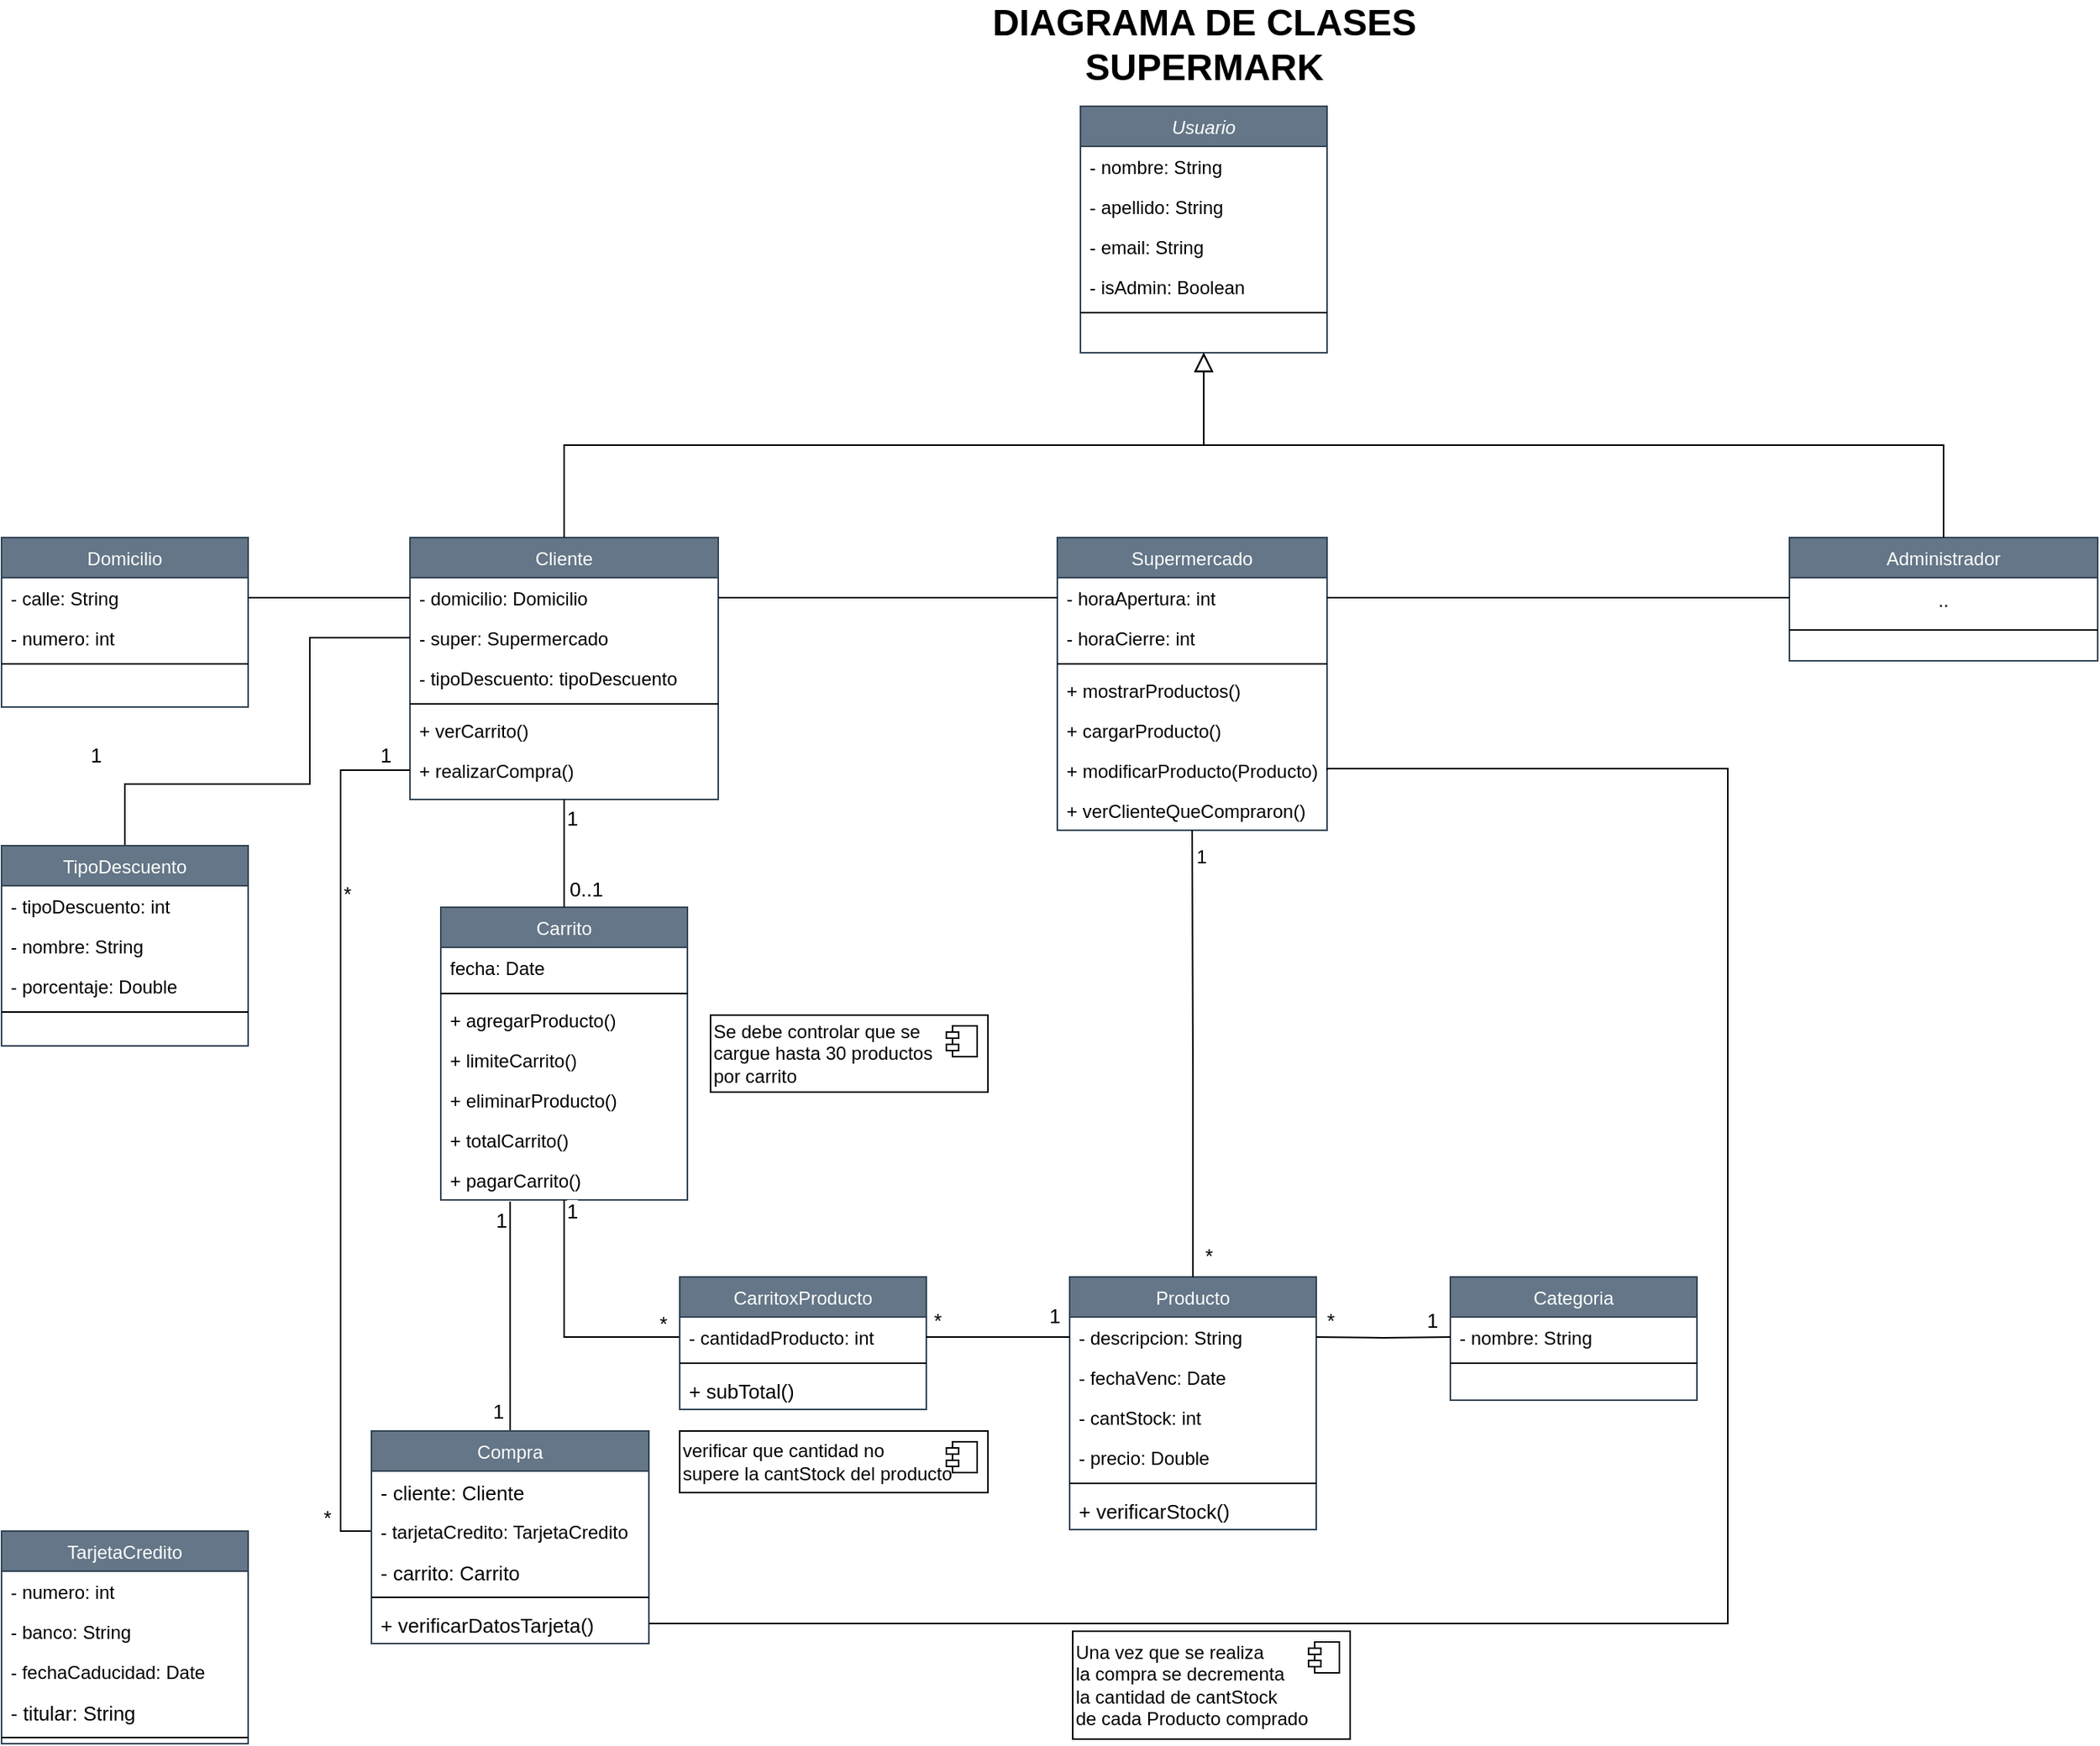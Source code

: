 <mxfile version="20.0.4" type="google" pages="2"><diagram id="CCpbAfDqd2TmnJ3RHXXH" name="Punto 1"><mxGraphModel grid="1" page="1" gridSize="10" guides="1" tooltips="1" connect="1" arrows="1" fold="1" pageScale="1" pageWidth="827" pageHeight="1169" math="0" shadow="0"><root><mxCell id="0"/><mxCell id="1" parent="0"/><mxCell id="dWWlrcv02qmnVBoVdoFN-1" value="Usuario" style="swimlane;fontStyle=2;align=center;verticalAlign=top;childLayout=stackLayout;horizontal=1;startSize=26;horizontalStack=0;resizeParent=1;resizeLast=0;collapsible=1;marginBottom=0;rounded=0;shadow=0;strokeWidth=1;fillColor=#647687;fontColor=#ffffff;strokeColor=#314354;" vertex="1" parent="1"><mxGeometry x="-100" y="80" width="160" height="160" as="geometry"><mxRectangle x="230" y="140" width="160" height="26" as="alternateBounds"/></mxGeometry></mxCell><mxCell id="dWWlrcv02qmnVBoVdoFN-3" value="- nombre: String" style="text;align=left;verticalAlign=top;spacingLeft=4;spacingRight=4;overflow=hidden;rotatable=0;points=[[0,0.5],[1,0.5]];portConstraint=eastwest;rounded=0;shadow=0;html=0;" vertex="1" parent="dWWlrcv02qmnVBoVdoFN-1"><mxGeometry y="26" width="160" height="26" as="geometry"/></mxCell><mxCell id="iOWNZBexjOtpnHDRhITv-1" value="- apellido: String" style="text;strokeColor=none;fillColor=none;align=left;verticalAlign=top;spacingLeft=4;spacingRight=4;overflow=hidden;rotatable=0;points=[[0,0.5],[1,0.5]];portConstraint=eastwest;fontSize=12;" vertex="1" parent="dWWlrcv02qmnVBoVdoFN-1"><mxGeometry y="52" width="160" height="26" as="geometry"/></mxCell><mxCell id="fjFXUrMEq2jwdUbusyd3-1" value="- email: String" style="text;strokeColor=none;fillColor=none;align=left;verticalAlign=top;spacingLeft=4;spacingRight=4;overflow=hidden;rotatable=0;points=[[0,0.5],[1,0.5]];portConstraint=eastwest;" vertex="1" parent="dWWlrcv02qmnVBoVdoFN-1"><mxGeometry y="78" width="160" height="26" as="geometry"/></mxCell><mxCell id="iOWNZBexjOtpnHDRhITv-2" value="- isAdmin: Boolean" style="text;strokeColor=none;fillColor=none;align=left;verticalAlign=top;spacingLeft=4;spacingRight=4;overflow=hidden;rotatable=0;points=[[0,0.5],[1,0.5]];portConstraint=eastwest;fontSize=12;" vertex="1" parent="dWWlrcv02qmnVBoVdoFN-1"><mxGeometry y="104" width="160" height="26" as="geometry"/></mxCell><mxCell id="dWWlrcv02qmnVBoVdoFN-5" value="" style="line;html=1;strokeWidth=1;align=left;verticalAlign=middle;spacingTop=-1;spacingLeft=3;spacingRight=3;rotatable=0;labelPosition=right;points=[];portConstraint=eastwest;" vertex="1" parent="dWWlrcv02qmnVBoVdoFN-1"><mxGeometry y="130" width="160" height="8" as="geometry"/></mxCell><mxCell id="dWWlrcv02qmnVBoVdoFN-7" value="Administrador" style="swimlane;fontStyle=0;align=center;verticalAlign=top;childLayout=stackLayout;horizontal=1;startSize=26;horizontalStack=0;resizeParent=1;resizeLast=0;collapsible=1;marginBottom=0;rounded=0;shadow=0;strokeWidth=1;fillColor=#647687;fontColor=#ffffff;strokeColor=#314354;" vertex="1" parent="1"><mxGeometry x="360" y="360" width="200" height="80" as="geometry"><mxRectangle x="130" y="380" width="160" height="26" as="alternateBounds"/></mxGeometry></mxCell><mxCell id="JMa5ajJWFHiv2wUSG5qd-1" value=".." style="text;html=1;strokeColor=none;fillColor=none;align=center;verticalAlign=middle;whiteSpace=wrap;rounded=0;" vertex="1" parent="dWWlrcv02qmnVBoVdoFN-7"><mxGeometry y="26" width="200" height="30" as="geometry"/></mxCell><mxCell id="dWWlrcv02qmnVBoVdoFN-10" value="" style="line;html=1;strokeWidth=1;align=left;verticalAlign=middle;spacingTop=-1;spacingLeft=3;spacingRight=3;rotatable=0;labelPosition=right;points=[];portConstraint=eastwest;" vertex="1" parent="dWWlrcv02qmnVBoVdoFN-7"><mxGeometry y="56" width="200" height="8" as="geometry"/></mxCell><mxCell id="dWWlrcv02qmnVBoVdoFN-13" value="" style="endArrow=block;endSize=10;endFill=0;shadow=0;strokeWidth=1;rounded=0;edgeStyle=elbowEdgeStyle;elbow=vertical;" edge="1" parent="1" source="dWWlrcv02qmnVBoVdoFN-7" target="dWWlrcv02qmnVBoVdoFN-1"><mxGeometry width="160" relative="1" as="geometry"><mxPoint x="-440" y="203" as="sourcePoint"/><mxPoint x="-440" y="203" as="targetPoint"/></mxGeometry></mxCell><mxCell id="dWWlrcv02qmnVBoVdoFN-14" value="Cliente" style="swimlane;fontStyle=0;align=center;verticalAlign=top;childLayout=stackLayout;horizontal=1;startSize=26;horizontalStack=0;resizeParent=1;resizeLast=0;collapsible=1;marginBottom=0;rounded=0;shadow=0;strokeWidth=1;fillColor=#647687;fontColor=#ffffff;strokeColor=#314354;" vertex="1" parent="1"><mxGeometry x="-535" y="360" width="200" height="170" as="geometry"><mxRectangle x="340" y="380" width="170" height="26" as="alternateBounds"/></mxGeometry></mxCell><mxCell id="s6qBb5RKFQmFkV898ida-14" value="- domicilio: Domicilio" style="text;strokeColor=none;fillColor=none;align=left;verticalAlign=top;spacingLeft=4;spacingRight=4;overflow=hidden;rotatable=0;points=[[0,0.5],[1,0.5]];portConstraint=eastwest;" vertex="1" parent="dWWlrcv02qmnVBoVdoFN-14"><mxGeometry y="26" width="200" height="26" as="geometry"/></mxCell><mxCell id="dWWlrcv02qmnVBoVdoFN-15" value="- super: Supermercado" style="text;align=left;verticalAlign=top;spacingLeft=4;spacingRight=4;overflow=hidden;rotatable=0;points=[[0,0.5],[1,0.5]];portConstraint=eastwest;" vertex="1" parent="dWWlrcv02qmnVBoVdoFN-14"><mxGeometry y="52" width="200" height="26" as="geometry"/></mxCell><mxCell id="MWofUJ8R23mKpoAJQUxf-37" value="- tipoDescuento: tipoDescuento" style="text;strokeColor=none;fillColor=none;align=left;verticalAlign=top;spacingLeft=4;spacingRight=4;overflow=hidden;rotatable=0;points=[[0,0.5],[1,0.5]];portConstraint=eastwest;fontSize=12;" vertex="1" parent="dWWlrcv02qmnVBoVdoFN-14"><mxGeometry y="78" width="200" height="26" as="geometry"/></mxCell><mxCell id="dWWlrcv02qmnVBoVdoFN-16" value="" style="line;html=1;strokeWidth=1;align=left;verticalAlign=middle;spacingTop=-1;spacingLeft=3;spacingRight=3;rotatable=0;labelPosition=right;points=[];portConstraint=eastwest;" vertex="1" parent="dWWlrcv02qmnVBoVdoFN-14"><mxGeometry y="104" width="200" height="8" as="geometry"/></mxCell><mxCell id="s6qBb5RKFQmFkV898ida-41" value="+ verCarrito()" style="text;strokeColor=none;fillColor=none;align=left;verticalAlign=top;spacingLeft=4;spacingRight=4;overflow=hidden;rotatable=0;points=[[0,0.5],[1,0.5]];portConstraint=eastwest;fontSize=12;" vertex="1" parent="dWWlrcv02qmnVBoVdoFN-14"><mxGeometry y="112" width="200" height="26" as="geometry"/></mxCell><mxCell id="s6qBb5RKFQmFkV898ida-43" value="+ realizarCompra()" style="text;strokeColor=none;fillColor=none;align=left;verticalAlign=top;spacingLeft=4;spacingRight=4;overflow=hidden;rotatable=0;points=[[0,0.5],[1,0.5]];portConstraint=eastwest;fontSize=12;" vertex="1" parent="dWWlrcv02qmnVBoVdoFN-14"><mxGeometry y="138" width="200" height="26" as="geometry"/></mxCell><mxCell id="dWWlrcv02qmnVBoVdoFN-17" value="" style="endArrow=block;endSize=10;endFill=0;shadow=0;strokeWidth=1;rounded=0;edgeStyle=elbowEdgeStyle;elbow=vertical;exitX=0.5;exitY=0;exitDx=0;exitDy=0;" edge="1" parent="1" source="dWWlrcv02qmnVBoVdoFN-14" target="dWWlrcv02qmnVBoVdoFN-1"><mxGeometry width="160" relative="1" as="geometry"><mxPoint x="-200" y="330" as="sourcePoint"/><mxPoint x="-330" y="271" as="targetPoint"/></mxGeometry></mxCell><mxCell id="dWWlrcv02qmnVBoVdoFN-18" value="Carrito" style="swimlane;fontStyle=0;align=center;verticalAlign=top;childLayout=stackLayout;horizontal=1;startSize=26;horizontalStack=0;resizeParent=1;resizeLast=0;collapsible=1;marginBottom=0;rounded=0;shadow=0;strokeWidth=1;fillColor=#647687;fontColor=#ffffff;strokeColor=#314354;" vertex="1" parent="1"><mxGeometry x="-515" y="600" width="160" height="190" as="geometry"><mxRectangle x="550" y="140" width="160" height="26" as="alternateBounds"/></mxGeometry></mxCell><mxCell id="dWWlrcv02qmnVBoVdoFN-20" value="fecha: Date" style="text;align=left;verticalAlign=top;spacingLeft=4;spacingRight=4;overflow=hidden;rotatable=0;points=[[0,0.5],[1,0.5]];portConstraint=eastwest;rounded=0;shadow=0;html=0;" vertex="1" parent="dWWlrcv02qmnVBoVdoFN-18"><mxGeometry y="26" width="160" height="26" as="geometry"/></mxCell><mxCell id="dWWlrcv02qmnVBoVdoFN-24" value="" style="line;html=1;strokeWidth=1;align=left;verticalAlign=middle;spacingTop=-1;spacingLeft=3;spacingRight=3;rotatable=0;labelPosition=right;points=[];portConstraint=eastwest;" vertex="1" parent="dWWlrcv02qmnVBoVdoFN-18"><mxGeometry y="52" width="160" height="8" as="geometry"/></mxCell><mxCell id="MWofUJ8R23mKpoAJQUxf-51" value="+ agregarProducto()" style="text;strokeColor=none;fillColor=none;align=left;verticalAlign=top;spacingLeft=4;spacingRight=4;overflow=hidden;rotatable=0;points=[[0,0.5],[1,0.5]];portConstraint=eastwest;fontSize=12;" vertex="1" parent="dWWlrcv02qmnVBoVdoFN-18"><mxGeometry y="60" width="160" height="26" as="geometry"/></mxCell><mxCell id="MWofUJ8R23mKpoAJQUxf-59" value="+ limiteCarrito()" style="text;strokeColor=none;fillColor=none;align=left;verticalAlign=top;spacingLeft=4;spacingRight=4;overflow=hidden;rotatable=0;points=[[0,0.5],[1,0.5]];portConstraint=eastwest;fontSize=12;fontColor=#000000;" vertex="1" parent="dWWlrcv02qmnVBoVdoFN-18"><mxGeometry y="86" width="160" height="26" as="geometry"/></mxCell><mxCell id="MWofUJ8R23mKpoAJQUxf-52" value="+ eliminarProducto()" style="text;strokeColor=none;fillColor=none;align=left;verticalAlign=top;spacingLeft=4;spacingRight=4;overflow=hidden;rotatable=0;points=[[0,0.5],[1,0.5]];portConstraint=eastwest;fontSize=12;" vertex="1" parent="dWWlrcv02qmnVBoVdoFN-18"><mxGeometry y="112" width="160" height="26" as="geometry"/></mxCell><mxCell id="dWWlrcv02qmnVBoVdoFN-26" value="+ totalCarrito()" style="text;align=left;verticalAlign=top;spacingLeft=4;spacingRight=4;overflow=hidden;rotatable=0;points=[[0,0.5],[1,0.5]];portConstraint=eastwest;" vertex="1" parent="dWWlrcv02qmnVBoVdoFN-18"><mxGeometry y="138" width="160" height="26" as="geometry"/></mxCell><mxCell id="MWofUJ8R23mKpoAJQUxf-50" value="+ pagarCarrito()" style="text;strokeColor=none;fillColor=none;align=left;verticalAlign=top;spacingLeft=4;spacingRight=4;overflow=hidden;rotatable=0;points=[[0,0.5],[1,0.5]];portConstraint=eastwest;fontSize=12;" vertex="1" parent="dWWlrcv02qmnVBoVdoFN-18"><mxGeometry y="164" width="160" height="26" as="geometry"/></mxCell><mxCell id="dWWlrcv02qmnVBoVdoFN-27" value="" style="endArrow=none;shadow=0;strokeWidth=1;rounded=0;endFill=0;edgeStyle=elbowEdgeStyle;elbow=vertical;exitX=0.5;exitY=1;exitDx=0;exitDy=0;entryX=0.5;entryY=0;entryDx=0;entryDy=0;startArrow=none;startFill=0;" edge="1" parent="1" source="dWWlrcv02qmnVBoVdoFN-14" target="dWWlrcv02qmnVBoVdoFN-18"><mxGeometry x="0.5" y="41" relative="1" as="geometry"><mxPoint x="-260" y="192" as="sourcePoint"/><mxPoint x="-100" y="192" as="targetPoint"/><mxPoint x="-40" y="32" as="offset"/></mxGeometry></mxCell><mxCell id="s6qBb5RKFQmFkV898ida-15" value="&lt;font style=&quot;font-size: 13px;&quot;&gt;1&lt;/font&gt;" style="edgeLabel;html=1;align=center;verticalAlign=middle;resizable=0;points=[];fontSize=13;" connectable="0" vertex="1" parent="dWWlrcv02qmnVBoVdoFN-27"><mxGeometry x="-0.706" relative="1" as="geometry"><mxPoint x="5" y="1" as="offset"/></mxGeometry></mxCell><mxCell id="s6qBb5RKFQmFkV898ida-16" value="0..1" style="edgeLabel;html=1;align=center;verticalAlign=middle;resizable=0;points=[];fontSize=13;" connectable="0" vertex="1" parent="dWWlrcv02qmnVBoVdoFN-27"><mxGeometry x="0.647" y="1" relative="1" as="geometry"><mxPoint x="13" as="offset"/></mxGeometry></mxCell><mxCell id="dWWlrcv02qmnVBoVdoFN-30" value="Supermercado" style="swimlane;fontStyle=0;align=center;verticalAlign=top;childLayout=stackLayout;horizontal=1;startSize=26;horizontalStack=0;resizeParent=1;resizeLast=0;collapsible=1;marginBottom=0;rounded=0;shadow=0;strokeWidth=1;fillColor=#647687;fontColor=#ffffff;strokeColor=#314354;" vertex="1" parent="1"><mxGeometry x="-115" y="360" width="175" height="190" as="geometry"><mxRectangle x="550" y="140" width="160" height="26" as="alternateBounds"/></mxGeometry></mxCell><mxCell id="dWWlrcv02qmnVBoVdoFN-32" value="- horaApertura: int" style="text;align=left;verticalAlign=top;spacingLeft=4;spacingRight=4;overflow=hidden;rotatable=0;points=[[0,0.5],[1,0.5]];portConstraint=eastwest;rounded=0;shadow=0;html=0;" vertex="1" parent="dWWlrcv02qmnVBoVdoFN-30"><mxGeometry y="26" width="175" height="26" as="geometry"/></mxCell><mxCell id="dWWlrcv02qmnVBoVdoFN-33" value="- horaCierre: int" style="text;align=left;verticalAlign=top;spacingLeft=4;spacingRight=4;overflow=hidden;rotatable=0;points=[[0,0.5],[1,0.5]];portConstraint=eastwest;rounded=0;shadow=0;html=0;" vertex="1" parent="dWWlrcv02qmnVBoVdoFN-30"><mxGeometry y="52" width="175" height="26" as="geometry"/></mxCell><mxCell id="dWWlrcv02qmnVBoVdoFN-36" value="" style="line;html=1;strokeWidth=1;align=left;verticalAlign=middle;spacingTop=-1;spacingLeft=3;spacingRight=3;rotatable=0;labelPosition=right;points=[];portConstraint=eastwest;" vertex="1" parent="dWWlrcv02qmnVBoVdoFN-30"><mxGeometry y="78" width="175" height="8" as="geometry"/></mxCell><mxCell id="dWWlrcv02qmnVBoVdoFN-37" value="+ mostrarProductos()" style="text;align=left;verticalAlign=top;spacingLeft=4;spacingRight=4;overflow=hidden;rotatable=0;points=[[0,0.5],[1,0.5]];portConstraint=eastwest;" vertex="1" parent="dWWlrcv02qmnVBoVdoFN-30"><mxGeometry y="86" width="175" height="26" as="geometry"/></mxCell><mxCell id="dWWlrcv02qmnVBoVdoFN-11" value="+ cargarProducto()" style="text;align=left;verticalAlign=top;spacingLeft=4;spacingRight=4;overflow=hidden;rotatable=0;points=[[0,0.5],[1,0.5]];portConstraint=eastwest;fontStyle=0" vertex="1" parent="dWWlrcv02qmnVBoVdoFN-30"><mxGeometry y="112" width="175" height="26" as="geometry"/></mxCell><mxCell id="dWWlrcv02qmnVBoVdoFN-12" value="+ modificarProducto(Producto)" style="text;align=left;verticalAlign=top;spacingLeft=4;spacingRight=4;overflow=hidden;rotatable=0;points=[[0,0.5],[1,0.5]];portConstraint=eastwest;" vertex="1" parent="dWWlrcv02qmnVBoVdoFN-30"><mxGeometry y="138" width="175" height="26" as="geometry"/></mxCell><mxCell id="s6qBb5RKFQmFkV898ida-39" value="+ verClienteQueCompraron()" style="text;strokeColor=none;fillColor=none;align=left;verticalAlign=top;spacingLeft=4;spacingRight=4;overflow=hidden;rotatable=0;points=[[0,0.5],[1,0.5]];portConstraint=eastwest;fontSize=12;" vertex="1" parent="dWWlrcv02qmnVBoVdoFN-30"><mxGeometry y="164" width="175" height="26" as="geometry"/></mxCell><mxCell id="dWWlrcv02qmnVBoVdoFN-39" value="Domicilio" style="swimlane;fontStyle=0;align=center;verticalAlign=top;childLayout=stackLayout;horizontal=1;startSize=26;horizontalStack=0;resizeParent=1;resizeLast=0;collapsible=1;marginBottom=0;rounded=0;shadow=0;strokeWidth=1;fillColor=#647687;fontColor=#ffffff;strokeColor=#314354;" vertex="1" parent="1"><mxGeometry x="-800" y="360" width="160" height="110" as="geometry"><mxRectangle x="550" y="140" width="160" height="26" as="alternateBounds"/></mxGeometry></mxCell><mxCell id="dWWlrcv02qmnVBoVdoFN-40" value="- calle: String" style="text;align=left;verticalAlign=top;spacingLeft=4;spacingRight=4;overflow=hidden;rotatable=0;points=[[0,0.5],[1,0.5]];portConstraint=eastwest;" vertex="1" parent="dWWlrcv02qmnVBoVdoFN-39"><mxGeometry y="26" width="160" height="26" as="geometry"/></mxCell><mxCell id="dWWlrcv02qmnVBoVdoFN-41" value="- numero: int" style="text;align=left;verticalAlign=top;spacingLeft=4;spacingRight=4;overflow=hidden;rotatable=0;points=[[0,0.5],[1,0.5]];portConstraint=eastwest;rounded=0;shadow=0;html=0;" vertex="1" parent="dWWlrcv02qmnVBoVdoFN-39"><mxGeometry y="52" width="160" height="26" as="geometry"/></mxCell><mxCell id="dWWlrcv02qmnVBoVdoFN-45" value="" style="line;html=1;strokeWidth=1;align=left;verticalAlign=middle;spacingTop=-1;spacingLeft=3;spacingRight=3;rotatable=0;labelPosition=right;points=[];portConstraint=eastwest;" vertex="1" parent="dWWlrcv02qmnVBoVdoFN-39"><mxGeometry y="78" width="160" height="8" as="geometry"/></mxCell><mxCell id="dWWlrcv02qmnVBoVdoFN-60" value="Producto" style="swimlane;fontStyle=0;align=center;verticalAlign=top;childLayout=stackLayout;horizontal=1;startSize=26;horizontalStack=0;resizeParent=1;resizeLast=0;collapsible=1;marginBottom=0;rounded=0;shadow=0;strokeWidth=1;fillColor=#647687;fontColor=#ffffff;strokeColor=#314354;" vertex="1" parent="1"><mxGeometry x="-107" y="840" width="160" height="164" as="geometry"><mxRectangle x="550" y="140" width="160" height="26" as="alternateBounds"/></mxGeometry></mxCell><mxCell id="dWWlrcv02qmnVBoVdoFN-61" value="- descripcion: String" style="text;align=left;verticalAlign=top;spacingLeft=4;spacingRight=4;overflow=hidden;rotatable=0;points=[[0,0.5],[1,0.5]];portConstraint=eastwest;" vertex="1" parent="dWWlrcv02qmnVBoVdoFN-60"><mxGeometry y="26" width="160" height="26" as="geometry"/></mxCell><mxCell id="dWWlrcv02qmnVBoVdoFN-62" value="- fechaVenc: Date" style="text;align=left;verticalAlign=top;spacingLeft=4;spacingRight=4;overflow=hidden;rotatable=0;points=[[0,0.5],[1,0.5]];portConstraint=eastwest;rounded=0;shadow=0;html=0;" vertex="1" parent="dWWlrcv02qmnVBoVdoFN-60"><mxGeometry y="52" width="160" height="26" as="geometry"/></mxCell><mxCell id="dWWlrcv02qmnVBoVdoFN-66" value="- cantStock: int" style="text;align=left;verticalAlign=top;spacingLeft=4;spacingRight=4;overflow=hidden;rotatable=0;points=[[0,0.5],[1,0.5]];portConstraint=eastwest;rounded=0;shadow=0;html=0;" vertex="1" parent="dWWlrcv02qmnVBoVdoFN-60"><mxGeometry y="78" width="160" height="26" as="geometry"/></mxCell><mxCell id="dWWlrcv02qmnVBoVdoFN-67" value="- precio: Double" style="text;align=left;verticalAlign=top;spacingLeft=4;spacingRight=4;overflow=hidden;rotatable=0;points=[[0,0.5],[1,0.5]];portConstraint=eastwest;rounded=0;shadow=0;html=0;" vertex="1" parent="dWWlrcv02qmnVBoVdoFN-60"><mxGeometry y="104" width="160" height="26" as="geometry"/></mxCell><mxCell id="dWWlrcv02qmnVBoVdoFN-69" value="" style="line;html=1;strokeWidth=1;align=left;verticalAlign=middle;spacingTop=-1;spacingLeft=3;spacingRight=3;rotatable=0;labelPosition=right;points=[];portConstraint=eastwest;" vertex="1" parent="dWWlrcv02qmnVBoVdoFN-60"><mxGeometry y="130" width="160" height="8" as="geometry"/></mxCell><mxCell id="MWofUJ8R23mKpoAJQUxf-53" value="+ verificarStock()" style="text;strokeColor=none;fillColor=none;align=left;verticalAlign=top;spacingLeft=4;spacingRight=4;overflow=hidden;rotatable=0;points=[[0,0.5],[1,0.5]];portConstraint=eastwest;fontSize=13;" vertex="1" parent="dWWlrcv02qmnVBoVdoFN-60"><mxGeometry y="138" width="160" height="26" as="geometry"/></mxCell><mxCell id="dWWlrcv02qmnVBoVdoFN-100" style="edgeStyle=orthogonalEdgeStyle;rounded=0;orthogonalLoop=1;jettySize=auto;html=1;exitX=1;exitY=0.5;exitDx=0;exitDy=0;endArrow=none;endFill=0;entryX=0;entryY=0.5;entryDx=0;entryDy=0;" edge="1" parent="1" source="dWWlrcv02qmnVBoVdoFN-40" target="s6qBb5RKFQmFkV898ida-14"><mxGeometry relative="1" as="geometry"><mxPoint x="-130" y="300" as="targetPoint"/></mxGeometry></mxCell><mxCell id="dWWlrcv02qmnVBoVdoFN-104" style="edgeStyle=orthogonalEdgeStyle;rounded=0;orthogonalLoop=1;jettySize=auto;html=1;endArrow=none;endFill=0;entryX=0;entryY=0.5;entryDx=0;entryDy=0;exitX=0.5;exitY=1;exitDx=0;exitDy=0;" edge="1" parent="1" source="dWWlrcv02qmnVBoVdoFN-18" target="MWofUJ8R23mKpoAJQUxf-18"><mxGeometry relative="1" as="geometry"><mxPoint x="-440" y="810" as="sourcePoint"/><mxPoint x="-240" y="560" as="targetPoint"/></mxGeometry></mxCell><mxCell id="s6qBb5RKFQmFkV898ida-29" value="*" style="edgeLabel;html=1;align=center;verticalAlign=middle;resizable=0;points=[];fontSize=13;" connectable="0" vertex="1" parent="dWWlrcv02qmnVBoVdoFN-104"><mxGeometry x="0.864" y="-1" relative="1" as="geometry"><mxPoint y="-10" as="offset"/></mxGeometry></mxCell><mxCell id="s6qBb5RKFQmFkV898ida-30" value="1" style="edgeLabel;html=1;align=center;verticalAlign=middle;resizable=0;points=[];fontSize=13;" connectable="0" vertex="1" parent="dWWlrcv02qmnVBoVdoFN-104"><mxGeometry x="-0.916" y="1" relative="1" as="geometry"><mxPoint x="4" as="offset"/></mxGeometry></mxCell><mxCell id="s6qBb5RKFQmFkV898ida-1" value="" style="endArrow=none;shadow=0;strokeWidth=1;rounded=0;endFill=0;edgeStyle=elbowEdgeStyle;elbow=vertical;exitX=0.5;exitY=0;exitDx=0;exitDy=0;entryX=0.5;entryY=1;entryDx=0;entryDy=0;" edge="1" parent="1" source="dWWlrcv02qmnVBoVdoFN-60" target="dWWlrcv02qmnVBoVdoFN-30"><mxGeometry x="0.5" y="41" relative="1" as="geometry"><mxPoint x="-38" y="800" as="sourcePoint"/><mxPoint x="-130" y="800" as="targetPoint"/><mxPoint x="-40" y="32" as="offset"/><Array as="points"><mxPoint x="-40" y="710"/></Array></mxGeometry></mxCell><mxCell id="s6qBb5RKFQmFkV898ida-3" value="1" style="resizable=0;align=right;verticalAlign=bottom;labelBackgroundColor=none;fontSize=12;" connectable="0" vertex="1" parent="s6qBb5RKFQmFkV898ida-1"><mxGeometry x="1" relative="1" as="geometry"><mxPoint x="11" y="26" as="offset"/></mxGeometry></mxCell><mxCell id="cFX0U2raMxtdVwxt4ZiY-5" value="*" style="edgeLabel;html=1;align=center;verticalAlign=middle;resizable=0;points=[];fontSize=13;" connectable="0" vertex="1" parent="s6qBb5RKFQmFkV898ida-1"><mxGeometry x="-0.903" y="-1" relative="1" as="geometry"><mxPoint x="9" as="offset"/></mxGeometry></mxCell><mxCell id="s6qBb5RKFQmFkV898ida-6" style="edgeStyle=orthogonalEdgeStyle;rounded=0;orthogonalLoop=1;jettySize=auto;html=1;exitX=1;exitY=0.5;exitDx=0;exitDy=0;endArrow=none;endFill=0;entryX=0;entryY=0.5;entryDx=0;entryDy=0;" edge="1" parent="1" source="s6qBb5RKFQmFkV898ida-14" target="dWWlrcv02qmnVBoVdoFN-32"><mxGeometry relative="1" as="geometry"><mxPoint x="-160" y="360" as="targetPoint"/></mxGeometry></mxCell><mxCell id="s6qBb5RKFQmFkV898ida-7" style="edgeStyle=orthogonalEdgeStyle;rounded=0;orthogonalLoop=1;jettySize=auto;html=1;entryX=0;entryY=0.5;entryDx=0;entryDy=0;endArrow=none;endFill=0;exitX=1;exitY=0.5;exitDx=0;exitDy=0;" edge="1" parent="1" source="dWWlrcv02qmnVBoVdoFN-32"><mxGeometry relative="1" as="geometry"><mxPoint x="100" y="370" as="sourcePoint"/><mxPoint x="360" y="399" as="targetPoint"/></mxGeometry></mxCell><mxCell id="s6qBb5RKFQmFkV898ida-12" style="edgeStyle=orthogonalEdgeStyle;rounded=0;orthogonalLoop=1;jettySize=auto;html=1;endArrow=none;endFill=0;entryX=0;entryY=0.5;entryDx=0;entryDy=0;exitX=0;exitY=0.5;exitDx=0;exitDy=0;" edge="1" parent="1" source="MWofUJ8R23mKpoAJQUxf-2" target="s6qBb5RKFQmFkV898ida-43"><mxGeometry relative="1" as="geometry"><mxPoint x="-550" y="459" as="targetPoint"/><mxPoint x="-620" y="990" as="sourcePoint"/></mxGeometry></mxCell><mxCell id="cFX0U2raMxtdVwxt4ZiY-1" value="1" style="edgeLabel;html=1;align=center;verticalAlign=middle;resizable=0;points=[];fontSize=13;" connectable="0" vertex="1" parent="s6qBb5RKFQmFkV898ida-12"><mxGeometry x="0.942" y="-1" relative="1" as="geometry"><mxPoint y="-11" as="offset"/></mxGeometry></mxCell><mxCell id="MWofUJ8R23mKpoAJQUxf-8" value="*" style="edgeLabel;html=1;align=center;verticalAlign=middle;resizable=0;points=[];fontSize=13;" connectable="0" vertex="1" parent="s6qBb5RKFQmFkV898ida-12"><mxGeometry x="-0.899" relative="1" as="geometry"><mxPoint x="-9" y="-1" as="offset"/></mxGeometry></mxCell><mxCell id="Q7AW2nw7s-e4v2AtKN51-3" style="edgeStyle=orthogonalEdgeStyle;rounded=0;orthogonalLoop=1;jettySize=auto;html=1;entryX=0.5;entryY=0;entryDx=0;entryDy=0;fontSize=12;startArrow=none;startFill=0;endArrow=none;endFill=0;exitX=0;exitY=0.5;exitDx=0;exitDy=0;" edge="1" parent="1" source="dWWlrcv02qmnVBoVdoFN-15" target="dWWlrcv02qmnVBoVdoFN-82"><mxGeometry relative="1" as="geometry"><mxPoint x="-560" y="460" as="sourcePoint"/><Array as="points"><mxPoint x="-600" y="425"/><mxPoint x="-600" y="520"/><mxPoint x="-720" y="520"/></Array></mxGeometry></mxCell><mxCell id="cFX0U2raMxtdVwxt4ZiY-3" value="*" style="edgeLabel;html=1;align=center;verticalAlign=middle;resizable=0;points=[];fontSize=13;" connectable="0" vertex="1" parent="Q7AW2nw7s-e4v2AtKN51-3"><mxGeometry x="0.637" relative="1" as="geometry"><mxPoint x="126" y="71" as="offset"/></mxGeometry></mxCell><mxCell id="cFX0U2raMxtdVwxt4ZiY-4" value="1" style="edgeLabel;html=1;align=center;verticalAlign=middle;resizable=0;points=[];fontSize=13;" connectable="0" vertex="1" parent="Q7AW2nw7s-e4v2AtKN51-3"><mxGeometry x="0.725" relative="1" as="geometry"><mxPoint x="-23" y="-19" as="offset"/></mxGeometry></mxCell><mxCell id="MWofUJ8R23mKpoAJQUxf-9" style="edgeStyle=orthogonalEdgeStyle;rounded=0;orthogonalLoop=1;jettySize=auto;html=1;exitX=0.5;exitY=0;exitDx=0;exitDy=0;fontSize=13;endArrow=none;endFill=0;entryX=0.281;entryY=1.038;entryDx=0;entryDy=0;entryPerimeter=0;" edge="1" parent="1" source="MWofUJ8R23mKpoAJQUxf-1" target="MWofUJ8R23mKpoAJQUxf-50"><mxGeometry relative="1" as="geometry"><mxPoint x="-490" y="820" as="targetPoint"/></mxGeometry></mxCell><mxCell id="MWofUJ8R23mKpoAJQUxf-11" value="1" style="edgeLabel;html=1;align=center;verticalAlign=middle;resizable=0;points=[];fontSize=13;" connectable="0" vertex="1" parent="MWofUJ8R23mKpoAJQUxf-9"><mxGeometry x="0.847" relative="1" as="geometry"><mxPoint x="-6" as="offset"/></mxGeometry></mxCell><mxCell id="MWofUJ8R23mKpoAJQUxf-12" value="1" style="edgeLabel;html=1;align=center;verticalAlign=middle;resizable=0;points=[];fontSize=13;" connectable="0" vertex="1" parent="MWofUJ8R23mKpoAJQUxf-9"><mxGeometry x="-0.824" y="-1" relative="1" as="geometry"><mxPoint x="-9" as="offset"/></mxGeometry></mxCell><mxCell id="MWofUJ8R23mKpoAJQUxf-1" value="Compra" style="swimlane;fontStyle=0;align=center;verticalAlign=top;childLayout=stackLayout;horizontal=1;startSize=26;horizontalStack=0;resizeParent=1;resizeLast=0;collapsible=1;marginBottom=0;rounded=0;shadow=0;strokeWidth=1;fillColor=#647687;fontColor=#ffffff;strokeColor=#314354;" vertex="1" parent="1"><mxGeometry x="-560" y="940" width="180" height="138" as="geometry"><mxRectangle x="550" y="140" width="160" height="26" as="alternateBounds"/></mxGeometry></mxCell><mxCell id="MWofUJ8R23mKpoAJQUxf-35" value="- cliente: Cliente" style="text;strokeColor=none;fillColor=none;align=left;verticalAlign=top;spacingLeft=4;spacingRight=4;overflow=hidden;rotatable=0;points=[[0,0.5],[1,0.5]];portConstraint=eastwest;fontSize=13;" vertex="1" parent="MWofUJ8R23mKpoAJQUxf-1"><mxGeometry y="26" width="180" height="26" as="geometry"/></mxCell><mxCell id="MWofUJ8R23mKpoAJQUxf-2" value="- tarjetaCredito: TarjetaCredito" style="text;align=left;verticalAlign=top;spacingLeft=4;spacingRight=4;overflow=hidden;rotatable=0;points=[[0,0.5],[1,0.5]];portConstraint=eastwest;" vertex="1" parent="MWofUJ8R23mKpoAJQUxf-1"><mxGeometry y="52" width="180" height="26" as="geometry"/></mxCell><mxCell id="MWofUJ8R23mKpoAJQUxf-43" value="- carrito: Carrito" style="text;strokeColor=none;fillColor=none;align=left;verticalAlign=top;spacingLeft=4;spacingRight=4;overflow=hidden;rotatable=0;points=[[0,0.5],[1,0.5]];portConstraint=eastwest;fontSize=13;" vertex="1" parent="MWofUJ8R23mKpoAJQUxf-1"><mxGeometry y="78" width="180" height="26" as="geometry"/></mxCell><mxCell id="MWofUJ8R23mKpoAJQUxf-6" value="" style="line;html=1;strokeWidth=1;align=left;verticalAlign=middle;spacingTop=-1;spacingLeft=3;spacingRight=3;rotatable=0;labelPosition=right;points=[];portConstraint=eastwest;" vertex="1" parent="MWofUJ8R23mKpoAJQUxf-1"><mxGeometry y="104" width="180" height="8" as="geometry"/></mxCell><mxCell id="MWofUJ8R23mKpoAJQUxf-49" value="+ verificarDatosTarjeta()" style="text;strokeColor=none;fillColor=none;align=left;verticalAlign=top;spacingLeft=4;spacingRight=4;overflow=hidden;rotatable=0;points=[[0,0.5],[1,0.5]];portConstraint=eastwest;fontSize=13;" vertex="1" parent="MWofUJ8R23mKpoAJQUxf-1"><mxGeometry y="112" width="180" height="26" as="geometry"/></mxCell><mxCell id="MWofUJ8R23mKpoAJQUxf-15" value="CarritoxProducto" style="swimlane;fontStyle=0;align=center;verticalAlign=top;childLayout=stackLayout;horizontal=1;startSize=26;horizontalStack=0;resizeParent=1;resizeLast=0;collapsible=1;marginBottom=0;rounded=0;shadow=0;strokeWidth=1;fillColor=#647687;fontColor=#ffffff;strokeColor=#314354;" vertex="1" parent="1"><mxGeometry x="-360" y="840" width="160" height="86" as="geometry"><mxRectangle x="550" y="140" width="160" height="26" as="alternateBounds"/></mxGeometry></mxCell><mxCell id="MWofUJ8R23mKpoAJQUxf-18" value="- cantidadProducto: int" style="text;align=left;verticalAlign=top;spacingLeft=4;spacingRight=4;overflow=hidden;rotatable=0;points=[[0,0.5],[1,0.5]];portConstraint=eastwest;rounded=0;shadow=0;html=0;" vertex="1" parent="MWofUJ8R23mKpoAJQUxf-15"><mxGeometry y="26" width="160" height="26" as="geometry"/></mxCell><mxCell id="MWofUJ8R23mKpoAJQUxf-20" value="" style="line;html=1;strokeWidth=1;align=left;verticalAlign=middle;spacingTop=-1;spacingLeft=3;spacingRight=3;rotatable=0;labelPosition=right;points=[];portConstraint=eastwest;" vertex="1" parent="MWofUJ8R23mKpoAJQUxf-15"><mxGeometry y="52" width="160" height="8" as="geometry"/></mxCell><mxCell id="MWofUJ8R23mKpoAJQUxf-38" value="+ subTotal()" style="text;strokeColor=none;fillColor=none;align=left;verticalAlign=top;spacingLeft=4;spacingRight=4;overflow=hidden;rotatable=0;points=[[0,0.5],[1,0.5]];portConstraint=eastwest;fontSize=13;" vertex="1" parent="MWofUJ8R23mKpoAJQUxf-15"><mxGeometry y="60" width="160" height="26" as="geometry"/></mxCell><mxCell id="MWofUJ8R23mKpoAJQUxf-23" style="edgeStyle=orthogonalEdgeStyle;rounded=0;orthogonalLoop=1;jettySize=auto;html=1;endArrow=none;endFill=0;exitX=0;exitY=0.5;exitDx=0;exitDy=0;entryX=1;entryY=0.5;entryDx=0;entryDy=0;" edge="1" parent="1" source="dWWlrcv02qmnVBoVdoFN-61" target="MWofUJ8R23mKpoAJQUxf-18"><mxGeometry relative="1" as="geometry"><mxPoint x="-425" y="780" as="sourcePoint"/><mxPoint x="-150" y="780" as="targetPoint"/></mxGeometry></mxCell><mxCell id="MWofUJ8R23mKpoAJQUxf-24" value="*" style="edgeLabel;html=1;align=center;verticalAlign=middle;resizable=0;points=[];fontSize=13;" connectable="0" vertex="1" parent="MWofUJ8R23mKpoAJQUxf-23"><mxGeometry x="0.864" y="-1" relative="1" as="geometry"><mxPoint y="-10" as="offset"/></mxGeometry></mxCell><mxCell id="MWofUJ8R23mKpoAJQUxf-25" value="1" style="edgeLabel;html=1;align=center;verticalAlign=middle;resizable=0;points=[];fontSize=13;" connectable="0" vertex="1" parent="MWofUJ8R23mKpoAJQUxf-23"><mxGeometry x="-0.916" y="1" relative="1" as="geometry"><mxPoint x="-6" y="-15" as="offset"/></mxGeometry></mxCell><mxCell id="dWWlrcv02qmnVBoVdoFN-82" value="TipoDescuento" style="swimlane;fontStyle=0;align=center;verticalAlign=top;childLayout=stackLayout;horizontal=1;startSize=26;horizontalStack=0;resizeParent=1;resizeLast=0;collapsible=1;marginBottom=0;rounded=0;shadow=0;strokeWidth=1;fillColor=#647687;fontColor=#ffffff;strokeColor=#314354;" vertex="1" parent="1"><mxGeometry x="-800" y="560" width="160" height="130" as="geometry"><mxRectangle x="550" y="140" width="160" height="26" as="alternateBounds"/></mxGeometry></mxCell><mxCell id="_xt8LDdx24ibsmk1wgU--1" value="- tipoDescuento: int" style="text;strokeColor=none;fillColor=none;align=left;verticalAlign=top;spacingLeft=4;spacingRight=4;overflow=hidden;rotatable=0;points=[[0,0.5],[1,0.5]];portConstraint=eastwest;fontSize=12;fontColor=#000000;" vertex="1" parent="dWWlrcv02qmnVBoVdoFN-82"><mxGeometry y="26" width="160" height="26" as="geometry"/></mxCell><mxCell id="dWWlrcv02qmnVBoVdoFN-83" value="- nombre: String" style="text;align=left;verticalAlign=top;spacingLeft=4;spacingRight=4;overflow=hidden;rotatable=0;points=[[0,0.5],[1,0.5]];portConstraint=eastwest;" vertex="1" parent="dWWlrcv02qmnVBoVdoFN-82"><mxGeometry y="52" width="160" height="26" as="geometry"/></mxCell><mxCell id="dWWlrcv02qmnVBoVdoFN-84" value="- porcentaje: Double" style="text;align=left;verticalAlign=top;spacingLeft=4;spacingRight=4;overflow=hidden;rotatable=0;points=[[0,0.5],[1,0.5]];portConstraint=eastwest;rounded=0;shadow=0;html=0;" vertex="1" parent="dWWlrcv02qmnVBoVdoFN-82"><mxGeometry y="78" width="160" height="26" as="geometry"/></mxCell><mxCell id="dWWlrcv02qmnVBoVdoFN-88" value="" style="line;html=1;strokeWidth=1;align=left;verticalAlign=middle;spacingTop=-1;spacingLeft=3;spacingRight=3;rotatable=0;labelPosition=right;points=[];portConstraint=eastwest;" vertex="1" parent="dWWlrcv02qmnVBoVdoFN-82"><mxGeometry y="104" width="160" height="8" as="geometry"/></mxCell><mxCell id="MWofUJ8R23mKpoAJQUxf-28" value="TarjetaCredito" style="swimlane;fontStyle=0;align=center;verticalAlign=top;childLayout=stackLayout;horizontal=1;startSize=26;horizontalStack=0;resizeParent=1;resizeLast=0;collapsible=1;marginBottom=0;rounded=0;shadow=0;strokeWidth=1;fillColor=#647687;fontColor=#ffffff;strokeColor=#314354;" vertex="1" parent="1"><mxGeometry x="-800" y="1005" width="160" height="138" as="geometry"><mxRectangle x="550" y="140" width="160" height="26" as="alternateBounds"/></mxGeometry></mxCell><mxCell id="MWofUJ8R23mKpoAJQUxf-29" value="- numero: int" style="text;align=left;verticalAlign=top;spacingLeft=4;spacingRight=4;overflow=hidden;rotatable=0;points=[[0,0.5],[1,0.5]];portConstraint=eastwest;" vertex="1" parent="MWofUJ8R23mKpoAJQUxf-28"><mxGeometry y="26" width="160" height="26" as="geometry"/></mxCell><mxCell id="MWofUJ8R23mKpoAJQUxf-30" value="- banco: String" style="text;align=left;verticalAlign=top;spacingLeft=4;spacingRight=4;overflow=hidden;rotatable=0;points=[[0,0.5],[1,0.5]];portConstraint=eastwest;rounded=0;shadow=0;html=0;" vertex="1" parent="MWofUJ8R23mKpoAJQUxf-28"><mxGeometry y="52" width="160" height="26" as="geometry"/></mxCell><mxCell id="MWofUJ8R23mKpoAJQUxf-31" value="- fechaCaducidad: Date" style="text;align=left;verticalAlign=top;spacingLeft=4;spacingRight=4;overflow=hidden;rotatable=0;points=[[0,0.5],[1,0.5]];portConstraint=eastwest;rounded=0;shadow=0;html=0;" vertex="1" parent="MWofUJ8R23mKpoAJQUxf-28"><mxGeometry y="78" width="160" height="26" as="geometry"/></mxCell><mxCell id="MWofUJ8R23mKpoAJQUxf-46" value="- titular: String" style="text;strokeColor=none;fillColor=none;align=left;verticalAlign=top;spacingLeft=4;spacingRight=4;overflow=hidden;rotatable=0;points=[[0,0.5],[1,0.5]];portConstraint=eastwest;fontSize=13;" vertex="1" parent="MWofUJ8R23mKpoAJQUxf-28"><mxGeometry y="104" width="160" height="26" as="geometry"/></mxCell><mxCell id="MWofUJ8R23mKpoAJQUxf-32" value="" style="line;html=1;strokeWidth=1;align=left;verticalAlign=middle;spacingTop=-1;spacingLeft=3;spacingRight=3;rotatable=0;labelPosition=right;points=[];portConstraint=eastwest;" vertex="1" parent="MWofUJ8R23mKpoAJQUxf-28"><mxGeometry y="130" width="160" height="8" as="geometry"/></mxCell><mxCell id="MWofUJ8R23mKpoAJQUxf-39" value="&lt;div style=&quot;font-size: 12px;&quot;&gt;&lt;span style=&quot;background-color: initial; font-size: 12px;&quot;&gt;verificar que cantidad&amp;nbsp;&lt;/span&gt;&lt;span style=&quot;background-color: initial; font-size: 12px;&quot;&gt;no&lt;/span&gt;&lt;/div&gt;&lt;div style=&quot;font-size: 12px;&quot;&gt;&lt;span style=&quot;background-color: initial; font-size: 12px;&quot;&gt;supere la cantStock&amp;nbsp;&lt;/span&gt;&lt;span style=&quot;background-color: initial; font-size: 12px;&quot;&gt;del&amp;nbsp;&lt;/span&gt;&lt;span style=&quot;background-color: initial; font-size: 12px;&quot;&gt;producto&lt;/span&gt;&lt;/div&gt;" style="html=1;dropTarget=0;fontSize=12;align=left;" vertex="1" parent="1"><mxGeometry x="-360" y="940" width="200" height="40" as="geometry"/></mxCell><mxCell id="MWofUJ8R23mKpoAJQUxf-40" value="" style="shape=module;jettyWidth=8;jettyHeight=4;fontSize=13;" vertex="1" parent="MWofUJ8R23mKpoAJQUxf-39"><mxGeometry x="1" width="20" height="20" relative="1" as="geometry"><mxPoint x="-27" y="7" as="offset"/></mxGeometry></mxCell><mxCell id="MWofUJ8R23mKpoAJQUxf-54" style="edgeStyle=orthogonalEdgeStyle;rounded=0;orthogonalLoop=1;jettySize=auto;html=1;exitX=1;exitY=0.5;exitDx=0;exitDy=0;fontSize=13;endArrow=none;endFill=0;entryX=1;entryY=0.5;entryDx=0;entryDy=0;" edge="1" parent="1" source="MWofUJ8R23mKpoAJQUxf-49" target="dWWlrcv02qmnVBoVdoFN-12"><mxGeometry relative="1" as="geometry"><mxPoint x="130" y="537" as="targetPoint"/><Array as="points"><mxPoint x="320" y="1065"/><mxPoint x="320" y="510"/></Array></mxGeometry></mxCell><mxCell id="MWofUJ8R23mKpoAJQUxf-55" value="Una vez que se realiza&lt;br style=&quot;font-size: 12px;&quot;&gt;la compra se decrementa&lt;br style=&quot;font-size: 12px;&quot;&gt;la cantidad de cantStock&lt;br style=&quot;font-size: 12px;&quot;&gt;de cada Producto comprado&amp;nbsp;" style="html=1;dropTarget=0;fontSize=12;align=left;" vertex="1" parent="1"><mxGeometry x="-105" y="1070" width="180" height="70" as="geometry"/></mxCell><mxCell id="MWofUJ8R23mKpoAJQUxf-56" value="" style="shape=module;jettyWidth=8;jettyHeight=4;fontSize=13;" vertex="1" parent="MWofUJ8R23mKpoAJQUxf-55"><mxGeometry x="1" width="20" height="20" relative="1" as="geometry"><mxPoint x="-27" y="7" as="offset"/></mxGeometry></mxCell><mxCell id="MWofUJ8R23mKpoAJQUxf-64" value="Se debe controlar que se&lt;br&gt;cargue hasta 30 productos&lt;br&gt;por carrito" style="html=1;dropTarget=0;fontSize=12;fontColor=#000000;align=left;" vertex="1" parent="1"><mxGeometry x="-340" y="670" width="180" height="50" as="geometry"/></mxCell><mxCell id="MWofUJ8R23mKpoAJQUxf-65" value="" style="shape=module;jettyWidth=8;jettyHeight=4;fontSize=12;fontColor=#000000;" vertex="1" parent="MWofUJ8R23mKpoAJQUxf-64"><mxGeometry x="1" width="20" height="20" relative="1" as="geometry"><mxPoint x="-27" y="7" as="offset"/></mxGeometry></mxCell><mxCell id="g3Lkjbk0HMWqR91zVrVO-1" value="DIAGRAMA DE CLASES&lt;br&gt;SUPERMARK" style="text;strokeColor=none;fillColor=none;html=1;fontSize=24;fontStyle=1;verticalAlign=middle;align=center;fontColor=#000000;" vertex="1" parent="1"><mxGeometry x="-70" y="20" width="100" height="40" as="geometry"/></mxCell><mxCell id="_xt8LDdx24ibsmk1wgU--2" value="Categoria" style="swimlane;fontStyle=0;align=center;verticalAlign=top;childLayout=stackLayout;horizontal=1;startSize=26;horizontalStack=0;resizeParent=1;resizeLast=0;collapsible=1;marginBottom=0;rounded=0;shadow=0;strokeWidth=1;fillColor=#647687;fontColor=#ffffff;strokeColor=#314354;" vertex="1" parent="1"><mxGeometry x="140" y="840" width="160" height="80" as="geometry"><mxRectangle x="550" y="140" width="160" height="26" as="alternateBounds"/></mxGeometry></mxCell><mxCell id="_xt8LDdx24ibsmk1wgU--6" value="- nombre: String" style="text;align=left;verticalAlign=top;spacingLeft=4;spacingRight=4;overflow=hidden;rotatable=0;points=[[0,0.5],[1,0.5]];portConstraint=eastwest;rounded=0;shadow=0;html=0;" vertex="1" parent="_xt8LDdx24ibsmk1wgU--2"><mxGeometry y="26" width="160" height="26" as="geometry"/></mxCell><mxCell id="_xt8LDdx24ibsmk1wgU--7" value="" style="line;html=1;strokeWidth=1;align=left;verticalAlign=middle;spacingTop=-1;spacingLeft=3;spacingRight=3;rotatable=0;labelPosition=right;points=[];portConstraint=eastwest;" vertex="1" parent="_xt8LDdx24ibsmk1wgU--2"><mxGeometry y="52" width="160" height="8" as="geometry"/></mxCell><mxCell id="_xt8LDdx24ibsmk1wgU--10" style="edgeStyle=orthogonalEdgeStyle;rounded=0;orthogonalLoop=1;jettySize=auto;html=1;exitX=0;exitY=0.5;exitDx=0;exitDy=0;entryX=1;entryY=0.5;entryDx=0;entryDy=0;fontSize=12;fontColor=#FF0000;endArrow=none;endFill=0;" edge="1" parent="1" target="dWWlrcv02qmnVBoVdoFN-61"><mxGeometry relative="1" as="geometry"><mxPoint x="140" y="879" as="sourcePoint"/></mxGeometry></mxCell><mxCell id="_xt8LDdx24ibsmk1wgU--11" value="&lt;font color=&quot;#000000&quot; style=&quot;font-size: 13px;&quot;&gt;*&lt;/font&gt;" style="edgeLabel;html=1;align=center;verticalAlign=middle;resizable=0;points=[];fontSize=12;fontColor=#FF0000;" connectable="0" vertex="1" parent="_xt8LDdx24ibsmk1wgU--10"><mxGeometry x="0.763" y="1" relative="1" as="geometry"><mxPoint x="-2" y="-12" as="offset"/></mxGeometry></mxCell><mxCell id="_xt8LDdx24ibsmk1wgU--12" value="1" style="edgeLabel;html=1;align=center;verticalAlign=middle;resizable=0;points=[];fontSize=13;fontColor=#000000;" connectable="0" vertex="1" parent="_xt8LDdx24ibsmk1wgU--10"><mxGeometry x="-0.674" y="-1" relative="1" as="geometry"><mxPoint x="2" y="-10" as="offset"/></mxGeometry></mxCell></root></mxGraphModel></diagram><diagram id="445e1frUd8aqU1ja-Zb-" name="Punto 2"><mxGraphModel grid="1" page="1" gridSize="10" guides="1" tooltips="1" connect="1" arrows="1" fold="1" pageScale="1" pageWidth="827" pageHeight="1169" math="0" shadow="0"><root><mxCell id="0"/><mxCell id="1" parent="0"/><mxCell id="X-fYtUKVw1jdxL87YV1p-1" value="DIAGRAMA DE CLASES&lt;br&gt;METODO DE REGISTRO E INICIO DE SESION" style="text;strokeColor=none;fillColor=none;html=1;fontSize=24;fontStyle=1;verticalAlign=middle;align=center;fontColor=#000000;" vertex="1" parent="1"><mxGeometry x="435" y="40" width="100" height="40" as="geometry"/></mxCell><mxCell id="bvZoSbuNopV2gnQrWrJP-1" value="Usuario" style="swimlane;fontStyle=0;align=center;verticalAlign=top;childLayout=stackLayout;horizontal=1;startSize=26;horizontalStack=0;resizeParent=1;resizeLast=0;collapsible=1;marginBottom=0;rounded=0;shadow=0;strokeWidth=1;fillColor=#647687;fontColor=#ffffff;strokeColor=#314354;" vertex="1" parent="1"><mxGeometry x="405" y="320" width="170" height="130" as="geometry"><mxRectangle x="340" y="380" width="170" height="26" as="alternateBounds"/></mxGeometry></mxCell><mxCell id="bvZoSbuNopV2gnQrWrJP-2" value="- nombre: String" style="text;strokeColor=none;fillColor=none;align=left;verticalAlign=top;spacingLeft=4;spacingRight=4;overflow=hidden;rotatable=0;points=[[0,0.5],[1,0.5]];portConstraint=eastwest;" vertex="1" parent="bvZoSbuNopV2gnQrWrJP-1"><mxGeometry y="26" width="170" height="26" as="geometry"/></mxCell><mxCell id="SM1GuDlUCkQ__LQGIIie-5" value="- apellido: String" style="text;strokeColor=none;fillColor=none;align=left;verticalAlign=top;spacingLeft=4;spacingRight=4;overflow=hidden;rotatable=0;points=[[0,0.5],[1,0.5]];portConstraint=eastwest;fontSize=12;" vertex="1" parent="bvZoSbuNopV2gnQrWrJP-1"><mxGeometry y="52" width="170" height="26" as="geometry"/></mxCell><mxCell id="08W9QkkisvHp7TrKJJpc-1" value="- email: String" style="text;strokeColor=none;fillColor=none;align=left;verticalAlign=top;spacingLeft=4;spacingRight=4;overflow=hidden;rotatable=0;points=[[0,0.5],[1,0.5]];portConstraint=eastwest;" vertex="1" parent="bvZoSbuNopV2gnQrWrJP-1"><mxGeometry y="78" width="170" height="26" as="geometry"/></mxCell><mxCell id="bvZoSbuNopV2gnQrWrJP-5" value="" style="line;html=1;strokeWidth=1;align=left;verticalAlign=middle;spacingTop=-1;spacingLeft=3;spacingRight=3;rotatable=0;labelPosition=right;points=[];portConstraint=eastwest;" vertex="1" parent="bvZoSbuNopV2gnQrWrJP-1"><mxGeometry y="104" width="170" height="8" as="geometry"/></mxCell><mxCell id="bvZoSbuNopV2gnQrWrJP-8" value="InicioSesion" style="swimlane;fontStyle=0;align=center;verticalAlign=top;childLayout=stackLayout;horizontal=1;startSize=26;horizontalStack=0;resizeParent=1;resizeLast=0;collapsible=1;marginBottom=0;rounded=0;shadow=0;strokeWidth=1;fillColor=#647687;fontColor=#ffffff;strokeColor=#314354;" vertex="1" parent="1"><mxGeometry x="760" y="120" width="170" height="170" as="geometry"><mxRectangle x="340" y="380" width="170" height="26" as="alternateBounds"/></mxGeometry></mxCell><mxCell id="bvZoSbuNopV2gnQrWrJP-9" value="- username: String" style="text;strokeColor=none;fillColor=none;align=left;verticalAlign=top;spacingLeft=4;spacingRight=4;overflow=hidden;rotatable=0;points=[[0,0.5],[1,0.5]];portConstraint=eastwest;" vertex="1" parent="bvZoSbuNopV2gnQrWrJP-8"><mxGeometry y="26" width="170" height="26" as="geometry"/></mxCell><mxCell id="bvZoSbuNopV2gnQrWrJP-10" value="- password: String" style="text;align=left;verticalAlign=top;spacingLeft=4;spacingRight=4;overflow=hidden;rotatable=0;points=[[0,0.5],[1,0.5]];portConstraint=eastwest;" vertex="1" parent="bvZoSbuNopV2gnQrWrJP-8"><mxGeometry y="52" width="170" height="26" as="geometry"/></mxCell><mxCell id="bvZoSbuNopV2gnQrWrJP-12" value="" style="line;html=1;strokeWidth=1;align=left;verticalAlign=middle;spacingTop=-1;spacingLeft=3;spacingRight=3;rotatable=0;labelPosition=right;points=[];portConstraint=eastwest;" vertex="1" parent="bvZoSbuNopV2gnQrWrJP-8"><mxGeometry y="78" width="170" height="8" as="geometry"/></mxCell><mxCell id="bvZoSbuNopV2gnQrWrJP-13" value="+ login()" style="text;strokeColor=none;fillColor=none;align=left;verticalAlign=top;spacingLeft=4;spacingRight=4;overflow=hidden;rotatable=0;points=[[0,0.5],[1,0.5]];portConstraint=eastwest;fontSize=12;" vertex="1" parent="bvZoSbuNopV2gnQrWrJP-8"><mxGeometry y="86" width="170" height="26" as="geometry"/></mxCell><mxCell id="bvZoSbuNopV2gnQrWrJP-14" value="+ iniciarSesion()" style="text;strokeColor=none;fillColor=none;align=left;verticalAlign=top;spacingLeft=4;spacingRight=4;overflow=hidden;rotatable=0;points=[[0,0.5],[1,0.5]];portConstraint=eastwest;fontSize=12;" vertex="1" parent="bvZoSbuNopV2gnQrWrJP-8"><mxGeometry y="112" width="170" height="26" as="geometry"/></mxCell><mxCell id="bvZoSbuNopV2gnQrWrJP-28" value="+ recuperarPassword()" style="text;strokeColor=none;fillColor=none;align=left;verticalAlign=top;spacingLeft=4;spacingRight=4;overflow=hidden;rotatable=0;points=[[0,0.5],[1,0.5]];portConstraint=eastwest;fontSize=12;" vertex="1" parent="bvZoSbuNopV2gnQrWrJP-8"><mxGeometry y="138" width="170" height="26" as="geometry"/></mxCell><mxCell id="bvZoSbuNopV2gnQrWrJP-15" value="NuevoUsuario" style="swimlane;fontStyle=0;align=center;verticalAlign=top;childLayout=stackLayout;horizontal=1;startSize=26;horizontalStack=0;resizeParent=1;resizeLast=0;collapsible=1;marginBottom=0;rounded=0;shadow=0;strokeWidth=1;fillColor=#647687;fontColor=#ffffff;strokeColor=#314354;" vertex="1" parent="1"><mxGeometry x="40" y="120" width="170" height="220" as="geometry"><mxRectangle x="340" y="380" width="170" height="26" as="alternateBounds"/></mxGeometry></mxCell><mxCell id="bvZoSbuNopV2gnQrWrJP-16" value="- nombre: String" style="text;strokeColor=none;fillColor=none;align=left;verticalAlign=top;spacingLeft=4;spacingRight=4;overflow=hidden;rotatable=0;points=[[0,0.5],[1,0.5]];portConstraint=eastwest;" vertex="1" parent="bvZoSbuNopV2gnQrWrJP-15"><mxGeometry y="26" width="170" height="26" as="geometry"/></mxCell><mxCell id="SM1GuDlUCkQ__LQGIIie-1" value="- apellido: String" style="text;strokeColor=none;fillColor=none;align=left;verticalAlign=top;spacingLeft=4;spacingRight=4;overflow=hidden;rotatable=0;points=[[0,0.5],[1,0.5]];portConstraint=eastwest;fontSize=12;" vertex="1" parent="bvZoSbuNopV2gnQrWrJP-15"><mxGeometry y="52" width="170" height="26" as="geometry"/></mxCell><mxCell id="bvZoSbuNopV2gnQrWrJP-17" value="- email: String" style="text;align=left;verticalAlign=top;spacingLeft=4;spacingRight=4;overflow=hidden;rotatable=0;points=[[0,0.5],[1,0.5]];portConstraint=eastwest;" vertex="1" parent="bvZoSbuNopV2gnQrWrJP-15"><mxGeometry y="78" width="170" height="26" as="geometry"/></mxCell><mxCell id="SM1GuDlUCkQ__LQGIIie-2" value="- username: String" style="text;strokeColor=none;fillColor=none;align=left;verticalAlign=top;spacingLeft=4;spacingRight=4;overflow=hidden;rotatable=0;points=[[0,0.5],[1,0.5]];portConstraint=eastwest;fontSize=12;" vertex="1" parent="bvZoSbuNopV2gnQrWrJP-15"><mxGeometry y="104" width="170" height="26" as="geometry"/></mxCell><mxCell id="SM1GuDlUCkQ__LQGIIie-3" value="- password: String" style="text;strokeColor=none;fillColor=none;align=left;verticalAlign=top;spacingLeft=4;spacingRight=4;overflow=hidden;rotatable=0;points=[[0,0.5],[1,0.5]];portConstraint=eastwest;fontSize=12;" vertex="1" parent="bvZoSbuNopV2gnQrWrJP-15"><mxGeometry y="130" width="170" height="26" as="geometry"/></mxCell><mxCell id="SM1GuDlUCkQ__LQGIIie-4" value="- repeatPassword: String" style="text;strokeColor=none;fillColor=none;align=left;verticalAlign=top;spacingLeft=4;spacingRight=4;overflow=hidden;rotatable=0;points=[[0,0.5],[1,0.5]];portConstraint=eastwest;fontSize=12;" vertex="1" parent="bvZoSbuNopV2gnQrWrJP-15"><mxGeometry y="156" width="170" height="26" as="geometry"/></mxCell><mxCell id="bvZoSbuNopV2gnQrWrJP-19" value="" style="line;html=1;strokeWidth=1;align=left;verticalAlign=middle;spacingTop=-1;spacingLeft=3;spacingRight=3;rotatable=0;labelPosition=right;points=[];portConstraint=eastwest;" vertex="1" parent="bvZoSbuNopV2gnQrWrJP-15"><mxGeometry y="182" width="170" height="8" as="geometry"/></mxCell><mxCell id="bvZoSbuNopV2gnQrWrJP-20" value="+ darDeAlta(): Usuario" style="text;strokeColor=none;fillColor=none;align=left;verticalAlign=top;spacingLeft=4;spacingRight=4;overflow=hidden;rotatable=0;points=[[0,0.5],[1,0.5]];portConstraint=eastwest;fontSize=12;" vertex="1" parent="bvZoSbuNopV2gnQrWrJP-15"><mxGeometry y="190" width="170" height="26" as="geometry"/></mxCell><mxCell id="SM1GuDlUCkQ__LQGIIie-6" value="Sistema" style="swimlane;fontStyle=0;align=center;verticalAlign=top;childLayout=stackLayout;horizontal=1;startSize=26;horizontalStack=0;resizeParent=1;resizeLast=0;collapsible=1;marginBottom=0;rounded=0;shadow=0;strokeWidth=1;fillColor=#647687;fontColor=#ffffff;strokeColor=#314354;" vertex="1" parent="1"><mxGeometry x="370" y="120" width="240" height="120" as="geometry"><mxRectangle x="340" y="380" width="170" height="26" as="alternateBounds"/></mxGeometry></mxCell><mxCell id="SM1GuDlUCkQ__LQGIIie-8" value=".." style="text;strokeColor=none;fillColor=none;align=left;verticalAlign=top;spacingLeft=4;spacingRight=4;overflow=hidden;rotatable=0;points=[[0,0.5],[1,0.5]];portConstraint=eastwest;fontSize=12;" vertex="1" parent="SM1GuDlUCkQ__LQGIIie-6"><mxGeometry y="26" width="240" height="26" as="geometry"/></mxCell><mxCell id="SM1GuDlUCkQ__LQGIIie-11" value="" style="line;html=1;strokeWidth=1;align=left;verticalAlign=middle;spacingTop=-1;spacingLeft=3;spacingRight=3;rotatable=0;labelPosition=right;points=[];portConstraint=eastwest;" vertex="1" parent="SM1GuDlUCkQ__LQGIIie-6"><mxGeometry y="52" width="240" height="8" as="geometry"/></mxCell><mxCell id="SM1GuDlUCkQ__LQGIIie-10" value="+ registrar(NuevoUsuario)" style="text;strokeColor=none;fillColor=none;align=left;verticalAlign=top;spacingLeft=4;spacingRight=4;overflow=hidden;rotatable=0;points=[[0,0.5],[1,0.5]];portConstraint=eastwest;fontSize=12;" vertex="1" parent="SM1GuDlUCkQ__LQGIIie-6"><mxGeometry y="60" width="240" height="26" as="geometry"/></mxCell><mxCell id="SM1GuDlUCkQ__LQGIIie-12" value="+ iniciarSesion(InicioSesion): Usuario" style="text;strokeColor=none;fillColor=none;align=left;verticalAlign=top;spacingLeft=4;spacingRight=4;overflow=hidden;rotatable=0;points=[[0,0.5],[1,0.5]];portConstraint=eastwest;fontSize=12;" vertex="1" parent="SM1GuDlUCkQ__LQGIIie-6"><mxGeometry y="86" width="240" height="26" as="geometry"/></mxCell><mxCell id="RMJX_M2S3DyBh_kowA0n-2" value="Use" style="endArrow=open;endSize=12;dashed=1;html=1;rounded=0;fontSize=12;entryX=1;entryY=0.5;entryDx=0;entryDy=0;exitX=0;exitY=0.5;exitDx=0;exitDy=0;" edge="1" parent="1" source="SM1GuDlUCkQ__LQGIIie-8" target="bvZoSbuNopV2gnQrWrJP-16"><mxGeometry width="160" relative="1" as="geometry"><mxPoint x="230" y="290" as="sourcePoint"/><mxPoint x="390" y="290" as="targetPoint"/></mxGeometry></mxCell><mxCell id="RMJX_M2S3DyBh_kowA0n-3" value="Use" style="endArrow=open;endSize=12;dashed=1;html=1;rounded=0;fontSize=12;entryX=0;entryY=0.5;entryDx=0;entryDy=0;exitX=1;exitY=0.5;exitDx=0;exitDy=0;" edge="1" parent="1" source="SM1GuDlUCkQ__LQGIIie-8" target="bvZoSbuNopV2gnQrWrJP-9"><mxGeometry width="160" relative="1" as="geometry"><mxPoint x="380" y="169" as="sourcePoint"/><mxPoint x="220" y="169" as="targetPoint"/></mxGeometry></mxCell><mxCell id="RMJX_M2S3DyBh_kowA0n-4" value="Use" style="endArrow=open;endSize=12;dashed=1;html=1;rounded=0;fontSize=12;entryX=0.5;entryY=0;entryDx=0;entryDy=0;exitX=0.5;exitY=1;exitDx=0;exitDy=0;" edge="1" parent="1" source="SM1GuDlUCkQ__LQGIIie-6" target="bvZoSbuNopV2gnQrWrJP-1"><mxGeometry width="160" relative="1" as="geometry"><mxPoint x="520" y="260" as="sourcePoint"/><mxPoint x="810" y="169" as="targetPoint"/></mxGeometry></mxCell></root></mxGraphModel></diagram></mxfile>
